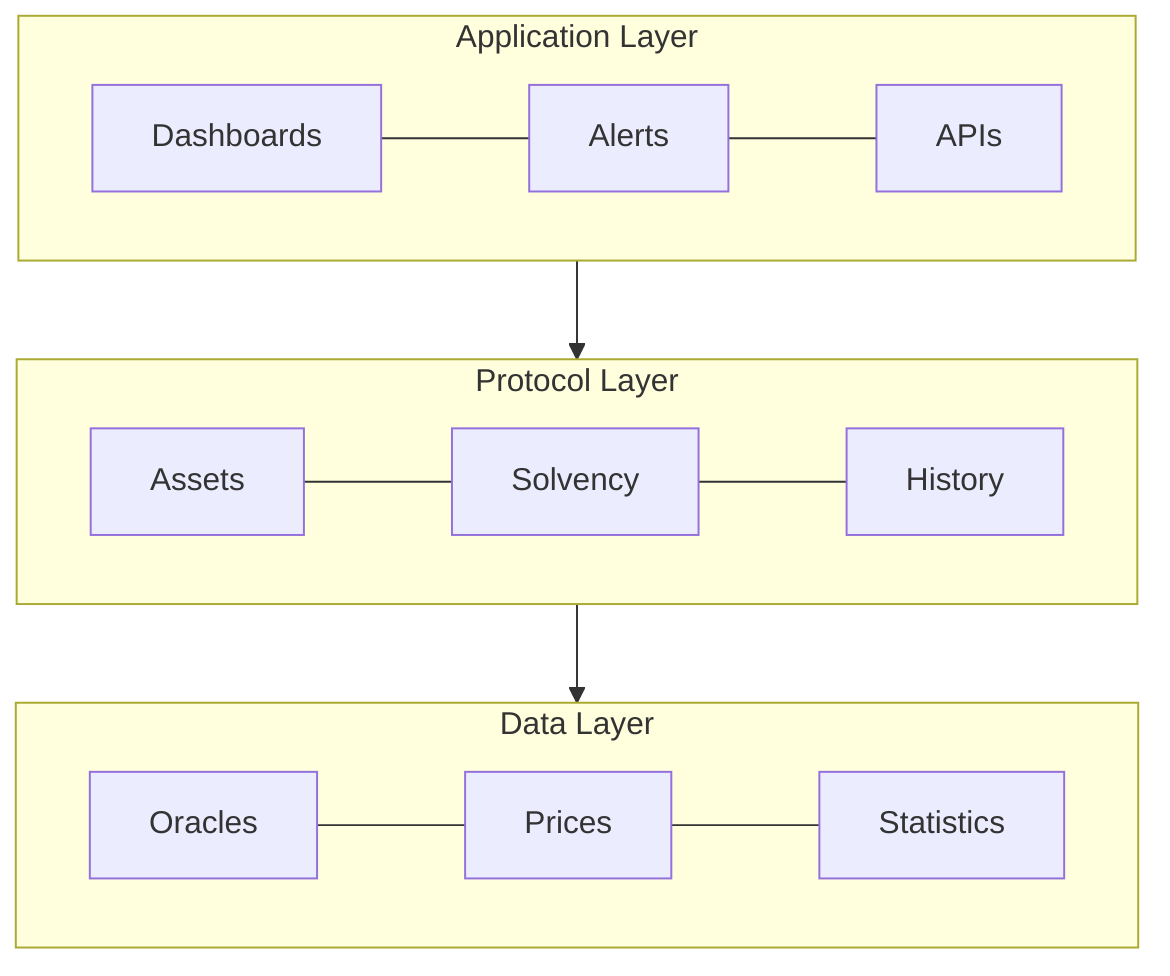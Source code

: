 flowchart TB
    subgraph ApplicationLayer[Application Layer]
        direction LR
        D[Dashboards] --- A[Alerts] --- API[APIs]
    end

    subgraph ProtocolLayer[Protocol Layer]
        direction LR
        Assets[Assets] --- Solvency[Solvency] --- History[History]
    end

    subgraph DataLayer[Data Layer]
        direction LR
        Oracles[Oracles] --- Prices[Prices] --- Stats[Statistics]
    end

    ApplicationLayer --> ProtocolLayer
    ProtocolLayer --> DataLayer